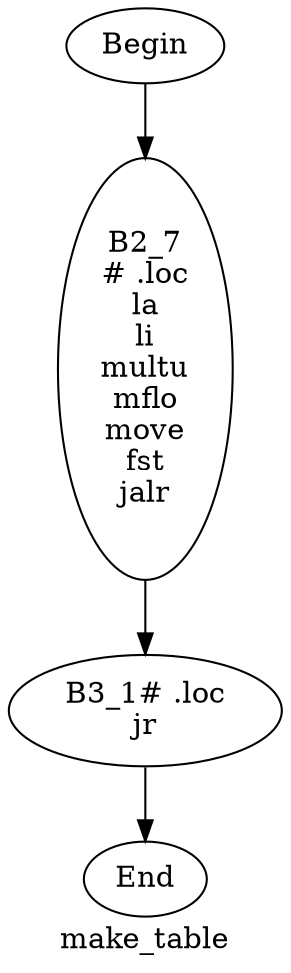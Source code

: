 digraph G{
	label = "make_table"	style = "dashed";
	color = purple;
	Node0 [label = "Begin"];
	Node0 -> {Node2 }
	Node1 [label = "End"];
	Node1 -> {}
	Node2 [label = "B2_7\n# .loc\nla\nli\nmultu\nmflo\nmove\nfst\njalr\n"];
	Node2 -> {Node3 }
	Node3 [label = "B3_1# .loc\njr\n"];
	Node3 -> {Node1 }
}
